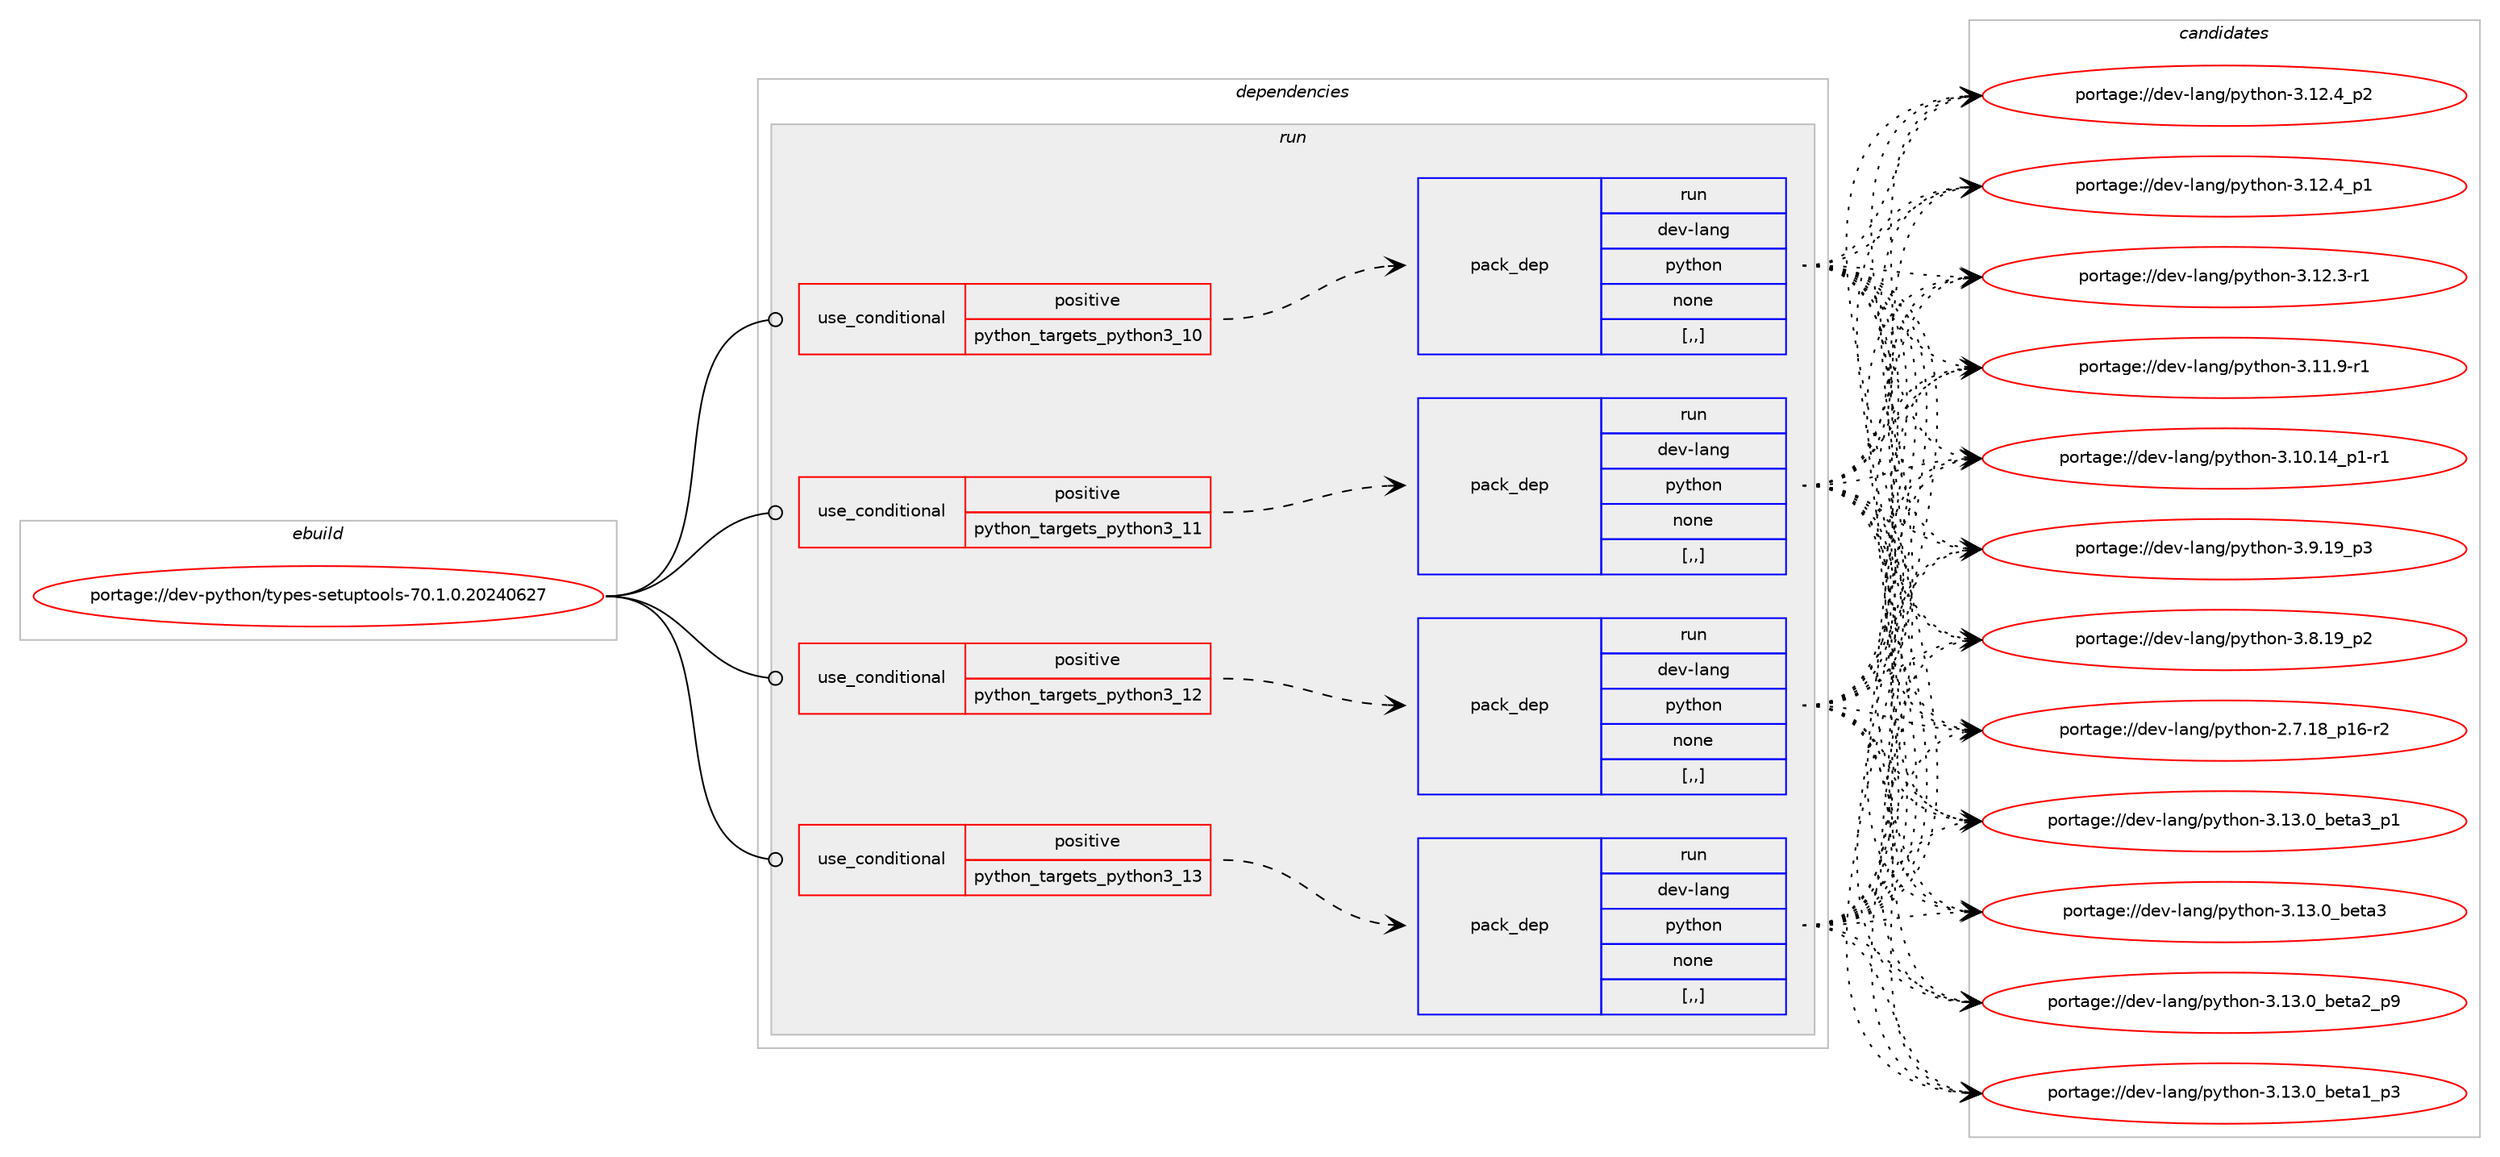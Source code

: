 digraph prolog {

# *************
# Graph options
# *************

newrank=true;
concentrate=true;
compound=true;
graph [rankdir=LR,fontname=Helvetica,fontsize=10,ranksep=1.5];#, ranksep=2.5, nodesep=0.2];
edge  [arrowhead=vee];
node  [fontname=Helvetica,fontsize=10];

# **********
# The ebuild
# **********

subgraph cluster_leftcol {
color=gray;
rank=same;
label=<<i>ebuild</i>>;
id [label="portage://dev-python/types-setuptools-70.1.0.20240627", color=red, width=4, href="../dev-python/types-setuptools-70.1.0.20240627.svg"];
}

# ****************
# The dependencies
# ****************

subgraph cluster_midcol {
color=gray;
label=<<i>dependencies</i>>;
subgraph cluster_compile {
fillcolor="#eeeeee";
style=filled;
label=<<i>compile</i>>;
}
subgraph cluster_compileandrun {
fillcolor="#eeeeee";
style=filled;
label=<<i>compile and run</i>>;
}
subgraph cluster_run {
fillcolor="#eeeeee";
style=filled;
label=<<i>run</i>>;
subgraph cond40368 {
dependency165320 [label=<<TABLE BORDER="0" CELLBORDER="1" CELLSPACING="0" CELLPADDING="4"><TR><TD ROWSPAN="3" CELLPADDING="10">use_conditional</TD></TR><TR><TD>positive</TD></TR><TR><TD>python_targets_python3_10</TD></TR></TABLE>>, shape=none, color=red];
subgraph pack123691 {
dependency165321 [label=<<TABLE BORDER="0" CELLBORDER="1" CELLSPACING="0" CELLPADDING="4" WIDTH="220"><TR><TD ROWSPAN="6" CELLPADDING="30">pack_dep</TD></TR><TR><TD WIDTH="110">run</TD></TR><TR><TD>dev-lang</TD></TR><TR><TD>python</TD></TR><TR><TD>none</TD></TR><TR><TD>[,,]</TD></TR></TABLE>>, shape=none, color=blue];
}
dependency165320:e -> dependency165321:w [weight=20,style="dashed",arrowhead="vee"];
}
id:e -> dependency165320:w [weight=20,style="solid",arrowhead="odot"];
subgraph cond40369 {
dependency165322 [label=<<TABLE BORDER="0" CELLBORDER="1" CELLSPACING="0" CELLPADDING="4"><TR><TD ROWSPAN="3" CELLPADDING="10">use_conditional</TD></TR><TR><TD>positive</TD></TR><TR><TD>python_targets_python3_11</TD></TR></TABLE>>, shape=none, color=red];
subgraph pack123692 {
dependency165323 [label=<<TABLE BORDER="0" CELLBORDER="1" CELLSPACING="0" CELLPADDING="4" WIDTH="220"><TR><TD ROWSPAN="6" CELLPADDING="30">pack_dep</TD></TR><TR><TD WIDTH="110">run</TD></TR><TR><TD>dev-lang</TD></TR><TR><TD>python</TD></TR><TR><TD>none</TD></TR><TR><TD>[,,]</TD></TR></TABLE>>, shape=none, color=blue];
}
dependency165322:e -> dependency165323:w [weight=20,style="dashed",arrowhead="vee"];
}
id:e -> dependency165322:w [weight=20,style="solid",arrowhead="odot"];
subgraph cond40370 {
dependency165324 [label=<<TABLE BORDER="0" CELLBORDER="1" CELLSPACING="0" CELLPADDING="4"><TR><TD ROWSPAN="3" CELLPADDING="10">use_conditional</TD></TR><TR><TD>positive</TD></TR><TR><TD>python_targets_python3_12</TD></TR></TABLE>>, shape=none, color=red];
subgraph pack123693 {
dependency165325 [label=<<TABLE BORDER="0" CELLBORDER="1" CELLSPACING="0" CELLPADDING="4" WIDTH="220"><TR><TD ROWSPAN="6" CELLPADDING="30">pack_dep</TD></TR><TR><TD WIDTH="110">run</TD></TR><TR><TD>dev-lang</TD></TR><TR><TD>python</TD></TR><TR><TD>none</TD></TR><TR><TD>[,,]</TD></TR></TABLE>>, shape=none, color=blue];
}
dependency165324:e -> dependency165325:w [weight=20,style="dashed",arrowhead="vee"];
}
id:e -> dependency165324:w [weight=20,style="solid",arrowhead="odot"];
subgraph cond40371 {
dependency165326 [label=<<TABLE BORDER="0" CELLBORDER="1" CELLSPACING="0" CELLPADDING="4"><TR><TD ROWSPAN="3" CELLPADDING="10">use_conditional</TD></TR><TR><TD>positive</TD></TR><TR><TD>python_targets_python3_13</TD></TR></TABLE>>, shape=none, color=red];
subgraph pack123694 {
dependency165327 [label=<<TABLE BORDER="0" CELLBORDER="1" CELLSPACING="0" CELLPADDING="4" WIDTH="220"><TR><TD ROWSPAN="6" CELLPADDING="30">pack_dep</TD></TR><TR><TD WIDTH="110">run</TD></TR><TR><TD>dev-lang</TD></TR><TR><TD>python</TD></TR><TR><TD>none</TD></TR><TR><TD>[,,]</TD></TR></TABLE>>, shape=none, color=blue];
}
dependency165326:e -> dependency165327:w [weight=20,style="dashed",arrowhead="vee"];
}
id:e -> dependency165326:w [weight=20,style="solid",arrowhead="odot"];
}
}

# **************
# The candidates
# **************

subgraph cluster_choices {
rank=same;
color=gray;
label=<<i>candidates</i>>;

subgraph choice123691 {
color=black;
nodesep=1;
choice10010111845108971101034711212111610411111045514649514648959810111697519511249 [label="portage://dev-lang/python-3.13.0_beta3_p1", color=red, width=4,href="../dev-lang/python-3.13.0_beta3_p1.svg"];
choice1001011184510897110103471121211161041111104551464951464895981011169751 [label="portage://dev-lang/python-3.13.0_beta3", color=red, width=4,href="../dev-lang/python-3.13.0_beta3.svg"];
choice10010111845108971101034711212111610411111045514649514648959810111697509511257 [label="portage://dev-lang/python-3.13.0_beta2_p9", color=red, width=4,href="../dev-lang/python-3.13.0_beta2_p9.svg"];
choice10010111845108971101034711212111610411111045514649514648959810111697499511251 [label="portage://dev-lang/python-3.13.0_beta1_p3", color=red, width=4,href="../dev-lang/python-3.13.0_beta1_p3.svg"];
choice100101118451089711010347112121116104111110455146495046529511250 [label="portage://dev-lang/python-3.12.4_p2", color=red, width=4,href="../dev-lang/python-3.12.4_p2.svg"];
choice100101118451089711010347112121116104111110455146495046529511249 [label="portage://dev-lang/python-3.12.4_p1", color=red, width=4,href="../dev-lang/python-3.12.4_p1.svg"];
choice100101118451089711010347112121116104111110455146495046514511449 [label="portage://dev-lang/python-3.12.3-r1", color=red, width=4,href="../dev-lang/python-3.12.3-r1.svg"];
choice100101118451089711010347112121116104111110455146494946574511449 [label="portage://dev-lang/python-3.11.9-r1", color=red, width=4,href="../dev-lang/python-3.11.9-r1.svg"];
choice100101118451089711010347112121116104111110455146494846495295112494511449 [label="portage://dev-lang/python-3.10.14_p1-r1", color=red, width=4,href="../dev-lang/python-3.10.14_p1-r1.svg"];
choice100101118451089711010347112121116104111110455146574649579511251 [label="portage://dev-lang/python-3.9.19_p3", color=red, width=4,href="../dev-lang/python-3.9.19_p3.svg"];
choice100101118451089711010347112121116104111110455146564649579511250 [label="portage://dev-lang/python-3.8.19_p2", color=red, width=4,href="../dev-lang/python-3.8.19_p2.svg"];
choice100101118451089711010347112121116104111110455046554649569511249544511450 [label="portage://dev-lang/python-2.7.18_p16-r2", color=red, width=4,href="../dev-lang/python-2.7.18_p16-r2.svg"];
dependency165321:e -> choice10010111845108971101034711212111610411111045514649514648959810111697519511249:w [style=dotted,weight="100"];
dependency165321:e -> choice1001011184510897110103471121211161041111104551464951464895981011169751:w [style=dotted,weight="100"];
dependency165321:e -> choice10010111845108971101034711212111610411111045514649514648959810111697509511257:w [style=dotted,weight="100"];
dependency165321:e -> choice10010111845108971101034711212111610411111045514649514648959810111697499511251:w [style=dotted,weight="100"];
dependency165321:e -> choice100101118451089711010347112121116104111110455146495046529511250:w [style=dotted,weight="100"];
dependency165321:e -> choice100101118451089711010347112121116104111110455146495046529511249:w [style=dotted,weight="100"];
dependency165321:e -> choice100101118451089711010347112121116104111110455146495046514511449:w [style=dotted,weight="100"];
dependency165321:e -> choice100101118451089711010347112121116104111110455146494946574511449:w [style=dotted,weight="100"];
dependency165321:e -> choice100101118451089711010347112121116104111110455146494846495295112494511449:w [style=dotted,weight="100"];
dependency165321:e -> choice100101118451089711010347112121116104111110455146574649579511251:w [style=dotted,weight="100"];
dependency165321:e -> choice100101118451089711010347112121116104111110455146564649579511250:w [style=dotted,weight="100"];
dependency165321:e -> choice100101118451089711010347112121116104111110455046554649569511249544511450:w [style=dotted,weight="100"];
}
subgraph choice123692 {
color=black;
nodesep=1;
choice10010111845108971101034711212111610411111045514649514648959810111697519511249 [label="portage://dev-lang/python-3.13.0_beta3_p1", color=red, width=4,href="../dev-lang/python-3.13.0_beta3_p1.svg"];
choice1001011184510897110103471121211161041111104551464951464895981011169751 [label="portage://dev-lang/python-3.13.0_beta3", color=red, width=4,href="../dev-lang/python-3.13.0_beta3.svg"];
choice10010111845108971101034711212111610411111045514649514648959810111697509511257 [label="portage://dev-lang/python-3.13.0_beta2_p9", color=red, width=4,href="../dev-lang/python-3.13.0_beta2_p9.svg"];
choice10010111845108971101034711212111610411111045514649514648959810111697499511251 [label="portage://dev-lang/python-3.13.0_beta1_p3", color=red, width=4,href="../dev-lang/python-3.13.0_beta1_p3.svg"];
choice100101118451089711010347112121116104111110455146495046529511250 [label="portage://dev-lang/python-3.12.4_p2", color=red, width=4,href="../dev-lang/python-3.12.4_p2.svg"];
choice100101118451089711010347112121116104111110455146495046529511249 [label="portage://dev-lang/python-3.12.4_p1", color=red, width=4,href="../dev-lang/python-3.12.4_p1.svg"];
choice100101118451089711010347112121116104111110455146495046514511449 [label="portage://dev-lang/python-3.12.3-r1", color=red, width=4,href="../dev-lang/python-3.12.3-r1.svg"];
choice100101118451089711010347112121116104111110455146494946574511449 [label="portage://dev-lang/python-3.11.9-r1", color=red, width=4,href="../dev-lang/python-3.11.9-r1.svg"];
choice100101118451089711010347112121116104111110455146494846495295112494511449 [label="portage://dev-lang/python-3.10.14_p1-r1", color=red, width=4,href="../dev-lang/python-3.10.14_p1-r1.svg"];
choice100101118451089711010347112121116104111110455146574649579511251 [label="portage://dev-lang/python-3.9.19_p3", color=red, width=4,href="../dev-lang/python-3.9.19_p3.svg"];
choice100101118451089711010347112121116104111110455146564649579511250 [label="portage://dev-lang/python-3.8.19_p2", color=red, width=4,href="../dev-lang/python-3.8.19_p2.svg"];
choice100101118451089711010347112121116104111110455046554649569511249544511450 [label="portage://dev-lang/python-2.7.18_p16-r2", color=red, width=4,href="../dev-lang/python-2.7.18_p16-r2.svg"];
dependency165323:e -> choice10010111845108971101034711212111610411111045514649514648959810111697519511249:w [style=dotted,weight="100"];
dependency165323:e -> choice1001011184510897110103471121211161041111104551464951464895981011169751:w [style=dotted,weight="100"];
dependency165323:e -> choice10010111845108971101034711212111610411111045514649514648959810111697509511257:w [style=dotted,weight="100"];
dependency165323:e -> choice10010111845108971101034711212111610411111045514649514648959810111697499511251:w [style=dotted,weight="100"];
dependency165323:e -> choice100101118451089711010347112121116104111110455146495046529511250:w [style=dotted,weight="100"];
dependency165323:e -> choice100101118451089711010347112121116104111110455146495046529511249:w [style=dotted,weight="100"];
dependency165323:e -> choice100101118451089711010347112121116104111110455146495046514511449:w [style=dotted,weight="100"];
dependency165323:e -> choice100101118451089711010347112121116104111110455146494946574511449:w [style=dotted,weight="100"];
dependency165323:e -> choice100101118451089711010347112121116104111110455146494846495295112494511449:w [style=dotted,weight="100"];
dependency165323:e -> choice100101118451089711010347112121116104111110455146574649579511251:w [style=dotted,weight="100"];
dependency165323:e -> choice100101118451089711010347112121116104111110455146564649579511250:w [style=dotted,weight="100"];
dependency165323:e -> choice100101118451089711010347112121116104111110455046554649569511249544511450:w [style=dotted,weight="100"];
}
subgraph choice123693 {
color=black;
nodesep=1;
choice10010111845108971101034711212111610411111045514649514648959810111697519511249 [label="portage://dev-lang/python-3.13.0_beta3_p1", color=red, width=4,href="../dev-lang/python-3.13.0_beta3_p1.svg"];
choice1001011184510897110103471121211161041111104551464951464895981011169751 [label="portage://dev-lang/python-3.13.0_beta3", color=red, width=4,href="../dev-lang/python-3.13.0_beta3.svg"];
choice10010111845108971101034711212111610411111045514649514648959810111697509511257 [label="portage://dev-lang/python-3.13.0_beta2_p9", color=red, width=4,href="../dev-lang/python-3.13.0_beta2_p9.svg"];
choice10010111845108971101034711212111610411111045514649514648959810111697499511251 [label="portage://dev-lang/python-3.13.0_beta1_p3", color=red, width=4,href="../dev-lang/python-3.13.0_beta1_p3.svg"];
choice100101118451089711010347112121116104111110455146495046529511250 [label="portage://dev-lang/python-3.12.4_p2", color=red, width=4,href="../dev-lang/python-3.12.4_p2.svg"];
choice100101118451089711010347112121116104111110455146495046529511249 [label="portage://dev-lang/python-3.12.4_p1", color=red, width=4,href="../dev-lang/python-3.12.4_p1.svg"];
choice100101118451089711010347112121116104111110455146495046514511449 [label="portage://dev-lang/python-3.12.3-r1", color=red, width=4,href="../dev-lang/python-3.12.3-r1.svg"];
choice100101118451089711010347112121116104111110455146494946574511449 [label="portage://dev-lang/python-3.11.9-r1", color=red, width=4,href="../dev-lang/python-3.11.9-r1.svg"];
choice100101118451089711010347112121116104111110455146494846495295112494511449 [label="portage://dev-lang/python-3.10.14_p1-r1", color=red, width=4,href="../dev-lang/python-3.10.14_p1-r1.svg"];
choice100101118451089711010347112121116104111110455146574649579511251 [label="portage://dev-lang/python-3.9.19_p3", color=red, width=4,href="../dev-lang/python-3.9.19_p3.svg"];
choice100101118451089711010347112121116104111110455146564649579511250 [label="portage://dev-lang/python-3.8.19_p2", color=red, width=4,href="../dev-lang/python-3.8.19_p2.svg"];
choice100101118451089711010347112121116104111110455046554649569511249544511450 [label="portage://dev-lang/python-2.7.18_p16-r2", color=red, width=4,href="../dev-lang/python-2.7.18_p16-r2.svg"];
dependency165325:e -> choice10010111845108971101034711212111610411111045514649514648959810111697519511249:w [style=dotted,weight="100"];
dependency165325:e -> choice1001011184510897110103471121211161041111104551464951464895981011169751:w [style=dotted,weight="100"];
dependency165325:e -> choice10010111845108971101034711212111610411111045514649514648959810111697509511257:w [style=dotted,weight="100"];
dependency165325:e -> choice10010111845108971101034711212111610411111045514649514648959810111697499511251:w [style=dotted,weight="100"];
dependency165325:e -> choice100101118451089711010347112121116104111110455146495046529511250:w [style=dotted,weight="100"];
dependency165325:e -> choice100101118451089711010347112121116104111110455146495046529511249:w [style=dotted,weight="100"];
dependency165325:e -> choice100101118451089711010347112121116104111110455146495046514511449:w [style=dotted,weight="100"];
dependency165325:e -> choice100101118451089711010347112121116104111110455146494946574511449:w [style=dotted,weight="100"];
dependency165325:e -> choice100101118451089711010347112121116104111110455146494846495295112494511449:w [style=dotted,weight="100"];
dependency165325:e -> choice100101118451089711010347112121116104111110455146574649579511251:w [style=dotted,weight="100"];
dependency165325:e -> choice100101118451089711010347112121116104111110455146564649579511250:w [style=dotted,weight="100"];
dependency165325:e -> choice100101118451089711010347112121116104111110455046554649569511249544511450:w [style=dotted,weight="100"];
}
subgraph choice123694 {
color=black;
nodesep=1;
choice10010111845108971101034711212111610411111045514649514648959810111697519511249 [label="portage://dev-lang/python-3.13.0_beta3_p1", color=red, width=4,href="../dev-lang/python-3.13.0_beta3_p1.svg"];
choice1001011184510897110103471121211161041111104551464951464895981011169751 [label="portage://dev-lang/python-3.13.0_beta3", color=red, width=4,href="../dev-lang/python-3.13.0_beta3.svg"];
choice10010111845108971101034711212111610411111045514649514648959810111697509511257 [label="portage://dev-lang/python-3.13.0_beta2_p9", color=red, width=4,href="../dev-lang/python-3.13.0_beta2_p9.svg"];
choice10010111845108971101034711212111610411111045514649514648959810111697499511251 [label="portage://dev-lang/python-3.13.0_beta1_p3", color=red, width=4,href="../dev-lang/python-3.13.0_beta1_p3.svg"];
choice100101118451089711010347112121116104111110455146495046529511250 [label="portage://dev-lang/python-3.12.4_p2", color=red, width=4,href="../dev-lang/python-3.12.4_p2.svg"];
choice100101118451089711010347112121116104111110455146495046529511249 [label="portage://dev-lang/python-3.12.4_p1", color=red, width=4,href="../dev-lang/python-3.12.4_p1.svg"];
choice100101118451089711010347112121116104111110455146495046514511449 [label="portage://dev-lang/python-3.12.3-r1", color=red, width=4,href="../dev-lang/python-3.12.3-r1.svg"];
choice100101118451089711010347112121116104111110455146494946574511449 [label="portage://dev-lang/python-3.11.9-r1", color=red, width=4,href="../dev-lang/python-3.11.9-r1.svg"];
choice100101118451089711010347112121116104111110455146494846495295112494511449 [label="portage://dev-lang/python-3.10.14_p1-r1", color=red, width=4,href="../dev-lang/python-3.10.14_p1-r1.svg"];
choice100101118451089711010347112121116104111110455146574649579511251 [label="portage://dev-lang/python-3.9.19_p3", color=red, width=4,href="../dev-lang/python-3.9.19_p3.svg"];
choice100101118451089711010347112121116104111110455146564649579511250 [label="portage://dev-lang/python-3.8.19_p2", color=red, width=4,href="../dev-lang/python-3.8.19_p2.svg"];
choice100101118451089711010347112121116104111110455046554649569511249544511450 [label="portage://dev-lang/python-2.7.18_p16-r2", color=red, width=4,href="../dev-lang/python-2.7.18_p16-r2.svg"];
dependency165327:e -> choice10010111845108971101034711212111610411111045514649514648959810111697519511249:w [style=dotted,weight="100"];
dependency165327:e -> choice1001011184510897110103471121211161041111104551464951464895981011169751:w [style=dotted,weight="100"];
dependency165327:e -> choice10010111845108971101034711212111610411111045514649514648959810111697509511257:w [style=dotted,weight="100"];
dependency165327:e -> choice10010111845108971101034711212111610411111045514649514648959810111697499511251:w [style=dotted,weight="100"];
dependency165327:e -> choice100101118451089711010347112121116104111110455146495046529511250:w [style=dotted,weight="100"];
dependency165327:e -> choice100101118451089711010347112121116104111110455146495046529511249:w [style=dotted,weight="100"];
dependency165327:e -> choice100101118451089711010347112121116104111110455146495046514511449:w [style=dotted,weight="100"];
dependency165327:e -> choice100101118451089711010347112121116104111110455146494946574511449:w [style=dotted,weight="100"];
dependency165327:e -> choice100101118451089711010347112121116104111110455146494846495295112494511449:w [style=dotted,weight="100"];
dependency165327:e -> choice100101118451089711010347112121116104111110455146574649579511251:w [style=dotted,weight="100"];
dependency165327:e -> choice100101118451089711010347112121116104111110455146564649579511250:w [style=dotted,weight="100"];
dependency165327:e -> choice100101118451089711010347112121116104111110455046554649569511249544511450:w [style=dotted,weight="100"];
}
}

}
